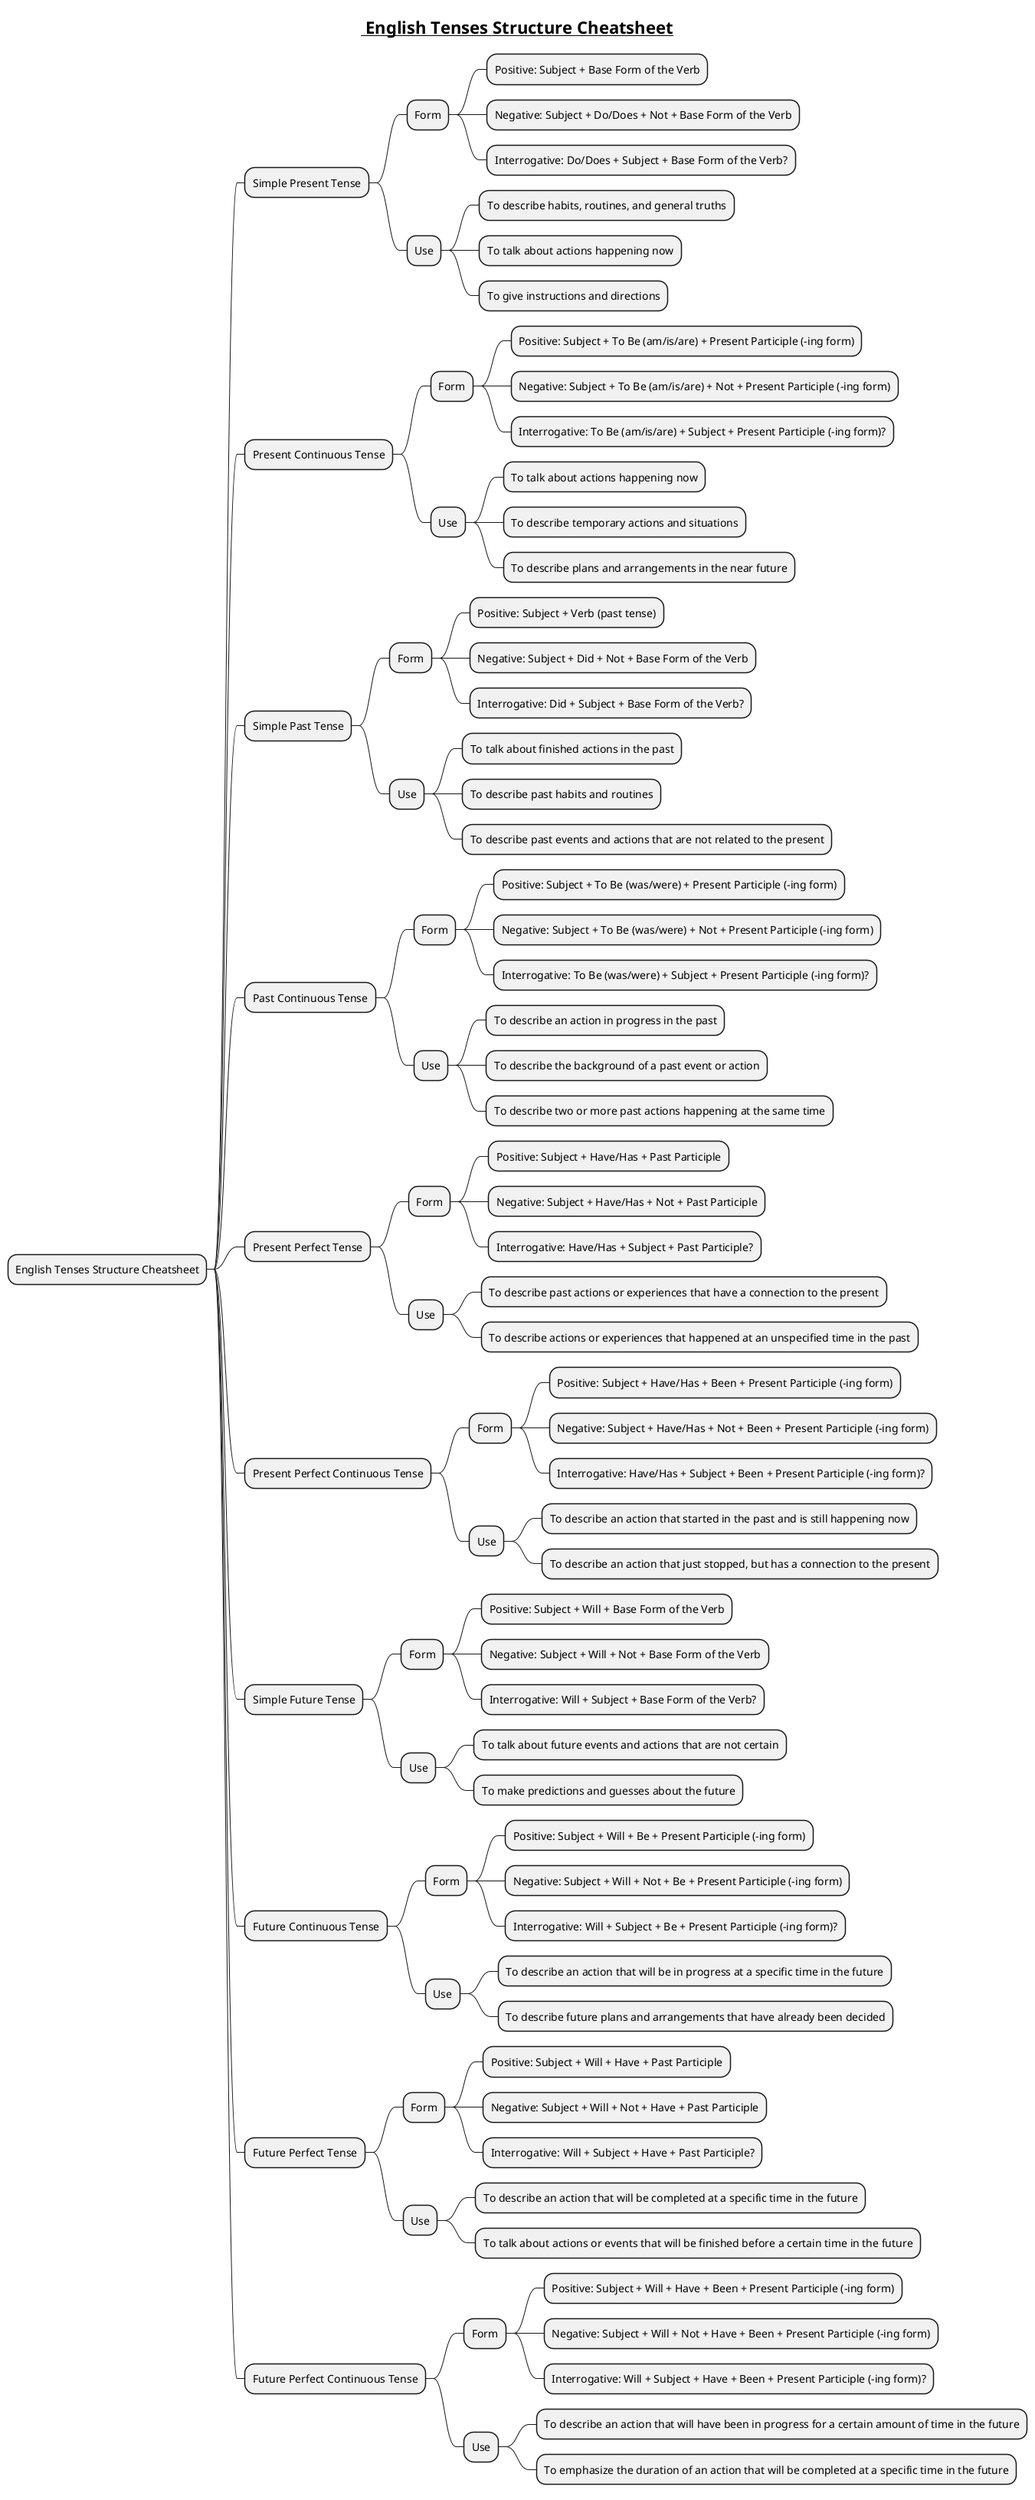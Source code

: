 @startmindmap
title =__ English Tenses Structure Cheatsheet__

* English Tenses Structure Cheatsheet
** Simple Present Tense
*** Form
**** Positive: Subject + Base Form of the Verb
**** Negative: Subject + Do/Does + Not + Base Form of the Verb
**** Interrogative: Do/Does + Subject + Base Form of the Verb?
*** Use
**** To describe habits, routines, and general truths
**** To talk about actions happening now
**** To give instructions and directions
** Present Continuous Tense
*** Form
**** Positive: Subject + To Be (am/is/are) + Present Participle (-ing form)
**** Negative: Subject + To Be (am/is/are) + Not + Present Participle (-ing form)
**** Interrogative: To Be (am/is/are) + Subject + Present Participle (-ing form)?
*** Use
**** To talk about actions happening now
**** To describe temporary actions and situations
**** To describe plans and arrangements in the near future
** Simple Past Tense
*** Form
**** Positive: Subject + Verb (past tense)
**** Negative: Subject + Did + Not + Base Form of the Verb
**** Interrogative: Did + Subject + Base Form of the Verb?
*** Use
**** To talk about finished actions in the past
**** To describe past habits and routines
**** To describe past events and actions that are not related to the present
** Past Continuous Tense
*** Form
**** Positive: Subject + To Be (was/were) + Present Participle (-ing form)
**** Negative: Subject + To Be (was/were) + Not + Present Participle (-ing form)
**** Interrogative: To Be (was/were) + Subject + Present Participle (-ing form)?
*** Use
**** To describe an action in progress in the past
**** To describe the background of a past event or action
**** To describe two or more past actions happening at the same time
** Present Perfect Tense
*** Form
**** Positive: Subject + Have/Has + Past Participle
**** Negative: Subject + Have/Has + Not + Past Participle
**** Interrogative: Have/Has + Subject + Past Participle?
*** Use
**** To describe past actions or experiences that have a connection to the present
**** To describe actions or experiences that happened at an unspecified time in the past
** Present Perfect Continuous Tense
*** Form
**** Positive: Subject + Have/Has + Been + Present Participle (-ing form)
**** Negative: Subject + Have/Has + Not + Been + Present Participle (-ing form)
**** Interrogative: Have/Has + Subject + Been + Present Participle (-ing form)?
*** Use
**** To describe an action that started in the past and is still happening now
**** To describe an action that just stopped, but has a connection to the present
** Simple Future Tense
*** Form
**** Positive: Subject + Will + Base Form of the Verb
**** Negative: Subject + Will + Not + Base Form of the Verb
**** Interrogative: Will + Subject + Base Form of the Verb?
*** Use
**** To talk about future events and actions that are not certain
**** To make predictions and guesses about the future
** Future Continuous Tense
*** Form
**** Positive: Subject + Will + Be + Present Participle (-ing form)
**** Negative: Subject + Will + Not + Be + Present Participle (-ing form)
**** Interrogative: Will + Subject + Be + Present Participle (-ing form)?
*** Use
**** To describe an action that will be in progress at a specific time in the future
**** To describe future plans and arrangements that have already been decided
** Future Perfect Tense
*** Form
**** Positive: Subject + Will + Have + Past Participle
**** Negative: Subject + Will + Not + Have + Past Participle
**** Interrogative: Will + Subject + Have + Past Participle?
*** Use
**** To describe an action that will be completed at a specific time in the future
**** To talk about actions or events that will be finished before a certain time in the future
** Future Perfect Continuous Tense
*** Form
**** Positive: Subject + Will + Have + Been + Present Participle (-ing form)
**** Negative: Subject + Will + Not + Have + Been + Present Participle (-ing form)
**** Interrogative: Will + Subject + Have + Been + Present Participle (-ing form)?
*** Use
**** To describe an action that will have been in progress for a certain amount of time in the future
**** To emphasize the duration of an action that will be completed at a specific time in the future

@endmindmap